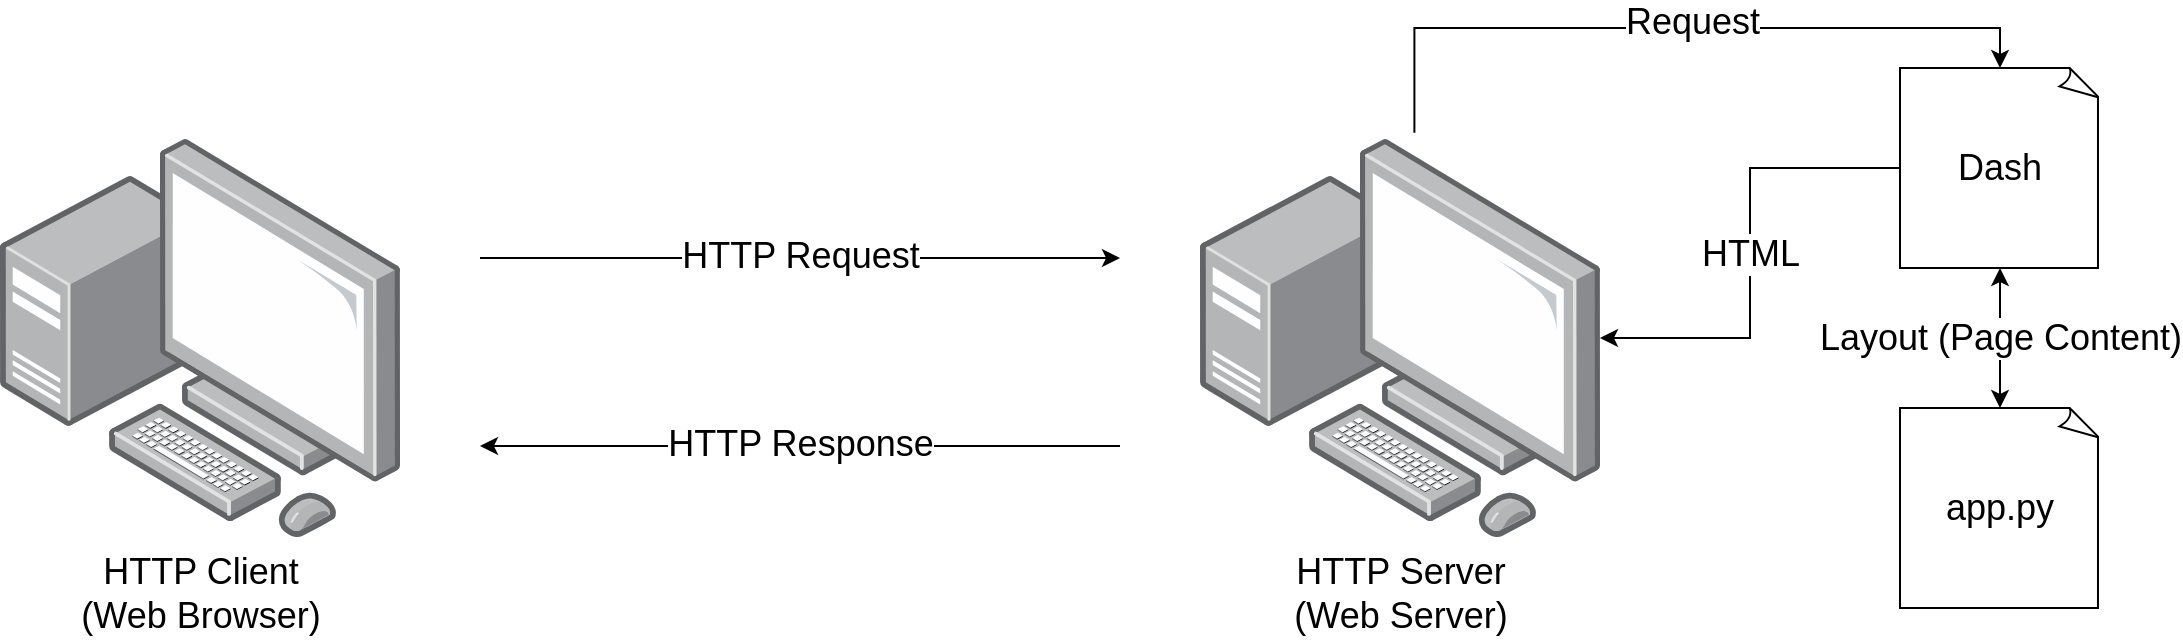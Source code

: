 <mxfile version="20.2.8" type="device"><diagram id="TafvfTGsf6afgZpbGeuC" name="Page-1"><mxGraphModel dx="1580" dy="1174" grid="1" gridSize="10" guides="1" tooltips="1" connect="1" arrows="1" fold="1" page="1" pageScale="1" pageWidth="1169" pageHeight="827" math="0" shadow="0"><root><mxCell id="0"/><mxCell id="1" parent="0"/><mxCell id="Dg_-viMqnA2GLf18fslc-1" value="HTTP Client&lt;br style=&quot;font-size: 18px;&quot;&gt;(Web Browser)" style="points=[];aspect=fixed;html=1;align=center;shadow=0;dashed=0;image;image=img/lib/allied_telesis/computer_and_terminals/Personal_Computer_with_Server.svg;fontSize=18;" parent="1" vertex="1"><mxGeometry x="30" y="260" width="200" height="200" as="geometry"/></mxCell><mxCell id="Dg_-viMqnA2GLf18fslc-3" value="HTTP Server&lt;br style=&quot;font-size: 18px;&quot;&gt;(Web Server)" style="points=[];aspect=fixed;html=1;align=center;shadow=0;dashed=0;image;image=img/lib/allied_telesis/computer_and_terminals/Personal_Computer_with_Server.svg;fontSize=18;" parent="1" vertex="1"><mxGeometry x="630" y="260" width="200" height="200" as="geometry"/></mxCell><mxCell id="Dg_-viMqnA2GLf18fslc-5" value="" style="endArrow=classic;html=1;rounded=0;fontSize=18;" parent="1" edge="1"><mxGeometry width="50" height="50" relative="1" as="geometry"><mxPoint x="270" y="320" as="sourcePoint"/><mxPoint x="590" y="320" as="targetPoint"/></mxGeometry></mxCell><mxCell id="Dg_-viMqnA2GLf18fslc-6" value="HTTP Request" style="edgeLabel;html=1;align=center;verticalAlign=middle;resizable=0;points=[];fontSize=18;" parent="Dg_-viMqnA2GLf18fslc-5" vertex="1" connectable="0"><mxGeometry x="-0.237" y="1" relative="1" as="geometry"><mxPoint x="38" as="offset"/></mxGeometry></mxCell><mxCell id="Dg_-viMqnA2GLf18fslc-7" value="" style="endArrow=none;html=1;rounded=0;fontSize=18;startArrow=classic;startFill=1;endFill=0;" parent="1" edge="1"><mxGeometry width="50" height="50" relative="1" as="geometry"><mxPoint x="270" y="414" as="sourcePoint"/><mxPoint x="590" y="414" as="targetPoint"/></mxGeometry></mxCell><mxCell id="Dg_-viMqnA2GLf18fslc-8" value="HTTP Response" style="edgeLabel;html=1;align=center;verticalAlign=middle;resizable=0;points=[];fontSize=18;" parent="Dg_-viMqnA2GLf18fslc-7" vertex="1" connectable="0"><mxGeometry x="-0.237" y="1" relative="1" as="geometry"><mxPoint x="38" as="offset"/></mxGeometry></mxCell><mxCell id="cMR_O5etmOhhPSHSkuAS-1" value="app.py" style="whiteSpace=wrap;html=1;shape=mxgraph.basic.document;fontSize=18;fillColor=none;" vertex="1" parent="1"><mxGeometry x="980" y="395" width="100" height="100" as="geometry"/></mxCell><mxCell id="cMR_O5etmOhhPSHSkuAS-5" value="Layout (Page Content)" style="edgeStyle=orthogonalEdgeStyle;rounded=0;orthogonalLoop=1;jettySize=auto;html=1;exitX=0.5;exitY=1;exitDx=0;exitDy=0;exitPerimeter=0;entryX=0.5;entryY=0;entryDx=0;entryDy=0;entryPerimeter=0;fontSize=18;startArrow=classic;startFill=1;endArrow=classic;endFill=1;" edge="1" parent="1" source="cMR_O5etmOhhPSHSkuAS-2" target="cMR_O5etmOhhPSHSkuAS-1"><mxGeometry relative="1" as="geometry"/></mxCell><mxCell id="cMR_O5etmOhhPSHSkuAS-7" style="edgeStyle=orthogonalEdgeStyle;rounded=0;orthogonalLoop=1;jettySize=auto;html=1;exitX=0.5;exitY=0;exitDx=0;exitDy=0;exitPerimeter=0;entryX=0.536;entryY=-0.013;entryDx=0;entryDy=0;entryPerimeter=0;fontSize=18;startArrow=classic;startFill=1;endArrow=none;endFill=0;" edge="1" parent="1" source="cMR_O5etmOhhPSHSkuAS-2" target="Dg_-viMqnA2GLf18fslc-3"><mxGeometry relative="1" as="geometry"><Array as="points"><mxPoint x="1030" y="205"/><mxPoint x="737" y="205"/></Array></mxGeometry></mxCell><mxCell id="cMR_O5etmOhhPSHSkuAS-8" value="Request" style="edgeLabel;html=1;align=center;verticalAlign=middle;resizable=0;points=[];fontSize=18;" vertex="1" connectable="0" parent="cMR_O5etmOhhPSHSkuAS-7"><mxGeometry x="-0.046" y="-3" relative="1" as="geometry"><mxPoint as="offset"/></mxGeometry></mxCell><mxCell id="cMR_O5etmOhhPSHSkuAS-9" value="HTML" style="edgeStyle=orthogonalEdgeStyle;rounded=0;orthogonalLoop=1;jettySize=auto;html=1;exitX=0;exitY=0.5;exitDx=0;exitDy=0;exitPerimeter=0;fontSize=18;startArrow=none;startFill=0;endArrow=classic;endFill=1;" edge="1" parent="1" source="cMR_O5etmOhhPSHSkuAS-2" target="Dg_-viMqnA2GLf18fslc-3"><mxGeometry relative="1" as="geometry"/></mxCell><mxCell id="cMR_O5etmOhhPSHSkuAS-2" value="Dash" style="whiteSpace=wrap;html=1;shape=mxgraph.basic.document;fontSize=18;fillColor=none;" vertex="1" parent="1"><mxGeometry x="980" y="225" width="100" height="100" as="geometry"/></mxCell></root></mxGraphModel></diagram></mxfile>